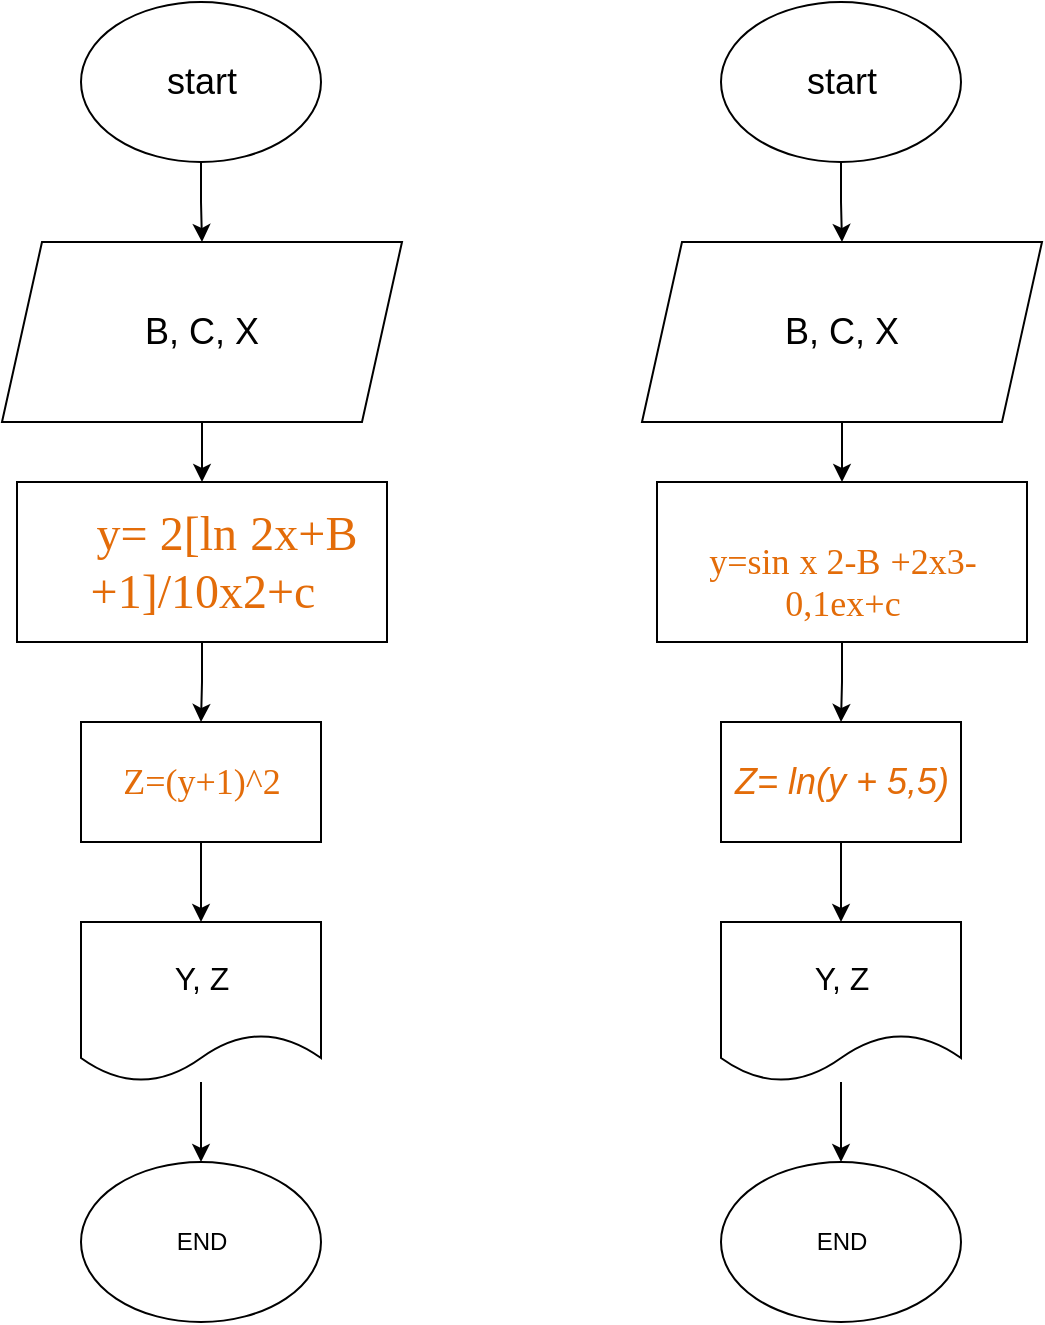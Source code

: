 <mxfile version="13.7.7" type="device"><diagram id="T8VC3DaSi1NvUt7SP9G1" name="Page-1"><mxGraphModel dx="1450" dy="647" grid="1" gridSize="10" guides="1" tooltips="1" connect="1" arrows="1" fold="1" page="1" pageScale="1" pageWidth="850" pageHeight="1100" math="0" shadow="0"><root><mxCell id="0"/><mxCell id="1" parent="0"/><mxCell id="iRcFySbRncHgROPfg-CO-8" style="edgeStyle=orthogonalEdgeStyle;rounded=0;orthogonalLoop=1;jettySize=auto;html=1;entryX=0.5;entryY=0;entryDx=0;entryDy=0;" edge="1" parent="1" source="iRcFySbRncHgROPfg-CO-1" target="iRcFySbRncHgROPfg-CO-2"><mxGeometry relative="1" as="geometry"/></mxCell><mxCell id="iRcFySbRncHgROPfg-CO-1" value="&lt;font style=&quot;font-size: 18px&quot;&gt;start&lt;/font&gt;" style="ellipse;whiteSpace=wrap;html=1;" vertex="1" parent="1"><mxGeometry x="199.5" y="40" width="120" height="80" as="geometry"/></mxCell><mxCell id="iRcFySbRncHgROPfg-CO-9" style="edgeStyle=orthogonalEdgeStyle;rounded=0;orthogonalLoop=1;jettySize=auto;html=1;" edge="1" parent="1" source="iRcFySbRncHgROPfg-CO-2" target="iRcFySbRncHgROPfg-CO-3"><mxGeometry relative="1" as="geometry"/></mxCell><mxCell id="iRcFySbRncHgROPfg-CO-2" value="&lt;font style=&quot;font-size: 18px&quot;&gt;B, C, X&lt;/font&gt;" style="shape=parallelogram;perimeter=parallelogramPerimeter;whiteSpace=wrap;html=1;fixedSize=1;" vertex="1" parent="1"><mxGeometry x="160" y="160" width="200" height="90" as="geometry"/></mxCell><mxCell id="iRcFySbRncHgROPfg-CO-10" style="edgeStyle=orthogonalEdgeStyle;rounded=0;orthogonalLoop=1;jettySize=auto;html=1;entryX=0.5;entryY=0;entryDx=0;entryDy=0;" edge="1" parent="1" source="iRcFySbRncHgROPfg-CO-3" target="iRcFySbRncHgROPfg-CO-6"><mxGeometry relative="1" as="geometry"/></mxCell><mxCell id="iRcFySbRncHgROPfg-CO-3" value="&lt;span id=&quot;docs-internal-guid-538f057e-7fff-d242-9f1e-3fc2e41252ab&quot;&gt;&lt;font style=&quot;font-size: 24px&quot;&gt;&lt;span style=&quot;font-family: &amp;#34;cambria math&amp;#34; , serif ; color: rgb(227 , 108 , 9) ; background-color: transparent ; vertical-align: baseline&quot;&gt;&amp;nbsp; &amp;nbsp; y= &lt;/span&gt;&lt;span style=&quot;font-family: &amp;#34;cambria math&amp;#34; , serif ; color: rgb(227 , 108 , 9) ; background-color: transparent ; vertical-align: baseline&quot;&gt;2[&lt;/span&gt;&lt;span style=&quot;font-family: &amp;#34;cambria math&amp;#34; , serif ; color: rgb(227 , 108 , 9) ; background-color: transparent ; vertical-align: baseline&quot;&gt;ln&lt;/span&gt;&lt;span style=&quot;font-family: &amp;#34;calibri&amp;#34; , sans-serif ; color: rgb(227 , 108 , 9) ; background-color: transparent ; vertical-align: baseline&quot;&gt; &lt;/span&gt;&lt;span style=&quot;font-family: &amp;#34;cambria math&amp;#34; , serif ; color: rgb(227 , 108 , 9) ; background-color: transparent ; vertical-align: baseline&quot;&gt;2x+B&lt;/span&gt;&lt;span style=&quot;font-family: &amp;#34;calibri&amp;#34; , sans-serif ; color: rgb(227 , 108 , 9) ; background-color: transparent ; vertical-align: baseline&quot;&gt; &lt;/span&gt;&lt;span style=&quot;font-family: &amp;#34;cambria math&amp;#34; , serif ; color: rgb(227 , 108 , 9) ; background-color: transparent ; vertical-align: baseline&quot;&gt;+1]/&lt;/span&gt;&lt;span style=&quot;font-family: &amp;#34;cambria math&amp;#34; , serif ; color: rgb(227 , 108 , 9) ; background-color: transparent ; vertical-align: baseline&quot;&gt;10&lt;/span&gt;&lt;span style=&quot;font-family: &amp;#34;cambria math&amp;#34; , serif ; color: rgb(227 , 108 , 9) ; background-color: transparent ; vertical-align: baseline&quot;&gt;x&lt;/span&gt;&lt;span style=&quot;font-family: &amp;#34;cambria math&amp;#34; , serif ; color: rgb(227 , 108 , 9) ; background-color: transparent ; vertical-align: baseline&quot;&gt;2&lt;/span&gt;&lt;span style=&quot;font-family: &amp;#34;cambria math&amp;#34; , serif ; color: rgb(227 , 108 , 9) ; background-color: transparent ; vertical-align: baseline&quot;&gt;+c&lt;/span&gt;&lt;/font&gt;&lt;/span&gt;" style="rounded=0;whiteSpace=wrap;html=1;" vertex="1" parent="1"><mxGeometry x="167.5" y="280" width="185" height="80" as="geometry"/></mxCell><mxCell id="iRcFySbRncHgROPfg-CO-12" style="edgeStyle=orthogonalEdgeStyle;rounded=0;orthogonalLoop=1;jettySize=auto;html=1;" edge="1" parent="1" source="iRcFySbRncHgROPfg-CO-5" target="iRcFySbRncHgROPfg-CO-7"><mxGeometry relative="1" as="geometry"/></mxCell><mxCell id="iRcFySbRncHgROPfg-CO-5" value="&lt;font size=&quot;3&quot;&gt;Y, Z&lt;/font&gt;" style="shape=document;whiteSpace=wrap;html=1;boundedLbl=1;" vertex="1" parent="1"><mxGeometry x="199.5" y="500" width="120" height="80" as="geometry"/></mxCell><mxCell id="iRcFySbRncHgROPfg-CO-11" style="edgeStyle=orthogonalEdgeStyle;rounded=0;orthogonalLoop=1;jettySize=auto;html=1;" edge="1" parent="1" source="iRcFySbRncHgROPfg-CO-6" target="iRcFySbRncHgROPfg-CO-5"><mxGeometry relative="1" as="geometry"/></mxCell><mxCell id="iRcFySbRncHgROPfg-CO-6" value="&lt;span id=&quot;docs-internal-guid-8f5b6a67-7fff-4b72-e42b-bb7d8e65f32f&quot;&gt;&lt;font style=&quot;font-size: 18px&quot;&gt;&lt;span style=&quot;font-family: &amp;#34;cambria math&amp;#34; , serif ; color: rgb(227 , 108 , 9) ; background-color: transparent ; vertical-align: baseline&quot;&gt;Z=(&lt;/span&gt;&lt;span style=&quot;font-family: &amp;#34;cambria math&amp;#34; , serif ; color: rgb(227 , 108 , 9) ; background-color: transparent ; vertical-align: baseline&quot;&gt;y+1)^&lt;/span&gt;&lt;span style=&quot;font-family: &amp;#34;cambria math&amp;#34; , serif ; color: rgb(227 , 108 , 9) ; background-color: transparent ; vertical-align: baseline&quot;&gt;2&lt;/span&gt;&lt;/font&gt;&lt;/span&gt;" style="rounded=0;whiteSpace=wrap;html=1;" vertex="1" parent="1"><mxGeometry x="199.5" y="400" width="120" height="60" as="geometry"/></mxCell><mxCell id="iRcFySbRncHgROPfg-CO-7" value="END" style="ellipse;whiteSpace=wrap;html=1;" vertex="1" parent="1"><mxGeometry x="199.5" y="620" width="120" height="80" as="geometry"/></mxCell><mxCell id="iRcFySbRncHgROPfg-CO-13" style="edgeStyle=orthogonalEdgeStyle;rounded=0;orthogonalLoop=1;jettySize=auto;html=1;entryX=0.5;entryY=0;entryDx=0;entryDy=0;" edge="1" source="iRcFySbRncHgROPfg-CO-14" target="iRcFySbRncHgROPfg-CO-16" parent="1"><mxGeometry relative="1" as="geometry"/></mxCell><mxCell id="iRcFySbRncHgROPfg-CO-14" value="&lt;font style=&quot;font-size: 18px&quot;&gt;start&lt;/font&gt;" style="ellipse;whiteSpace=wrap;html=1;" vertex="1" parent="1"><mxGeometry x="519.5" y="40" width="120" height="80" as="geometry"/></mxCell><mxCell id="iRcFySbRncHgROPfg-CO-15" style="edgeStyle=orthogonalEdgeStyle;rounded=0;orthogonalLoop=1;jettySize=auto;html=1;" edge="1" source="iRcFySbRncHgROPfg-CO-16" target="iRcFySbRncHgROPfg-CO-18" parent="1"><mxGeometry relative="1" as="geometry"/></mxCell><mxCell id="iRcFySbRncHgROPfg-CO-16" value="&lt;font style=&quot;font-size: 18px&quot;&gt;B, C, X&lt;/font&gt;" style="shape=parallelogram;perimeter=parallelogramPerimeter;whiteSpace=wrap;html=1;fixedSize=1;" vertex="1" parent="1"><mxGeometry x="480" y="160" width="200" height="90" as="geometry"/></mxCell><mxCell id="iRcFySbRncHgROPfg-CO-17" style="edgeStyle=orthogonalEdgeStyle;rounded=0;orthogonalLoop=1;jettySize=auto;html=1;entryX=0.5;entryY=0;entryDx=0;entryDy=0;" edge="1" source="iRcFySbRncHgROPfg-CO-18" target="iRcFySbRncHgROPfg-CO-22" parent="1"><mxGeometry relative="1" as="geometry"/></mxCell><mxCell id="iRcFySbRncHgROPfg-CO-18" value="&lt;span id=&quot;docs-internal-guid-e0bb50c0-7fff-f00a-a4b8-38d8bd756f60&quot;&gt;&lt;font style=&quot;font-size: 18px&quot;&gt;&lt;p dir=&quot;ltr&quot; style=&quot;line-height: 1.2 ; margin-top: 0pt ; margin-bottom: 0pt&quot;&gt;&lt;span style=&quot;font-family: &amp;#34;calibri&amp;#34; , sans-serif ; color: rgb(227 , 108 , 9) ; background-color: transparent ; font-style: italic ; vertical-align: baseline&quot;&gt;&amp;nbsp;&lt;/span&gt;&lt;/p&gt;&lt;span style=&quot;font-family: &amp;#34;cambria math&amp;#34; , serif ; color: rgb(227 , 108 , 9) ; background-color: transparent ; vertical-align: baseline&quot;&gt;y=&lt;/span&gt;&lt;span style=&quot;font-family: &amp;#34;cambria math&amp;#34; , serif ; color: rgb(227 , 108 , 9) ; background-color: transparent ; vertical-align: baseline&quot;&gt;sin&lt;/span&gt;&lt;span style=&quot;font-family: &amp;#34;calibri&amp;#34; , sans-serif ; color: rgb(227 , 108 , 9) ; background-color: transparent ; vertical-align: baseline&quot;&gt; &lt;/span&gt;&lt;span style=&quot;font-family: &amp;#34;cambria math&amp;#34; , serif ; color: rgb(227 , 108 , 9) ; background-color: transparent ; vertical-align: baseline&quot;&gt;x &lt;/span&gt;&lt;span style=&quot;font-family: &amp;#34;cambria math&amp;#34; , serif ; color: rgb(227 , 108 , 9) ; background-color: transparent ; vertical-align: baseline&quot;&gt;2&lt;/span&gt;&lt;span style=&quot;font-family: &amp;#34;cambria math&amp;#34; , serif ; color: rgb(227 , 108 , 9) ; background-color: transparent ; vertical-align: baseline&quot;&gt;-B&lt;/span&gt;&lt;span style=&quot;font-family: &amp;#34;calibri&amp;#34; , sans-serif ; color: rgb(227 , 108 , 9) ; background-color: transparent ; vertical-align: baseline&quot;&gt; &lt;/span&gt;&lt;span style=&quot;font-family: &amp;#34;cambria math&amp;#34; , serif ; color: rgb(227 , 108 , 9) ; background-color: transparent ; vertical-align: baseline&quot;&gt;+2&lt;/span&gt;&lt;span style=&quot;font-family: &amp;#34;cambria math&amp;#34; , serif ; color: rgb(227 , 108 , 9) ; background-color: transparent ; vertical-align: baseline&quot;&gt;x&lt;/span&gt;&lt;span style=&quot;font-family: &amp;#34;cambria math&amp;#34; , serif ; color: rgb(227 , 108 , 9) ; background-color: transparent ; vertical-align: baseline&quot;&gt;3&lt;/span&gt;&lt;span style=&quot;font-family: &amp;#34;cambria math&amp;#34; , serif ; color: rgb(227 , 108 , 9) ; background-color: transparent ; vertical-align: baseline&quot;&gt;-0,1&lt;/span&gt;&lt;span style=&quot;font-family: &amp;#34;cambria math&amp;#34; , serif ; color: rgb(227 , 108 , 9) ; background-color: transparent ; vertical-align: baseline&quot;&gt;e&lt;/span&gt;&lt;span style=&quot;font-family: &amp;#34;cambria math&amp;#34; , serif ; color: rgb(227 , 108 , 9) ; background-color: transparent ; vertical-align: baseline&quot;&gt;x+c&lt;/span&gt;&lt;/font&gt;&lt;/span&gt;" style="rounded=0;whiteSpace=wrap;html=1;" vertex="1" parent="1"><mxGeometry x="487.5" y="280" width="185" height="80" as="geometry"/></mxCell><mxCell id="iRcFySbRncHgROPfg-CO-19" style="edgeStyle=orthogonalEdgeStyle;rounded=0;orthogonalLoop=1;jettySize=auto;html=1;" edge="1" source="iRcFySbRncHgROPfg-CO-20" target="iRcFySbRncHgROPfg-CO-23" parent="1"><mxGeometry relative="1" as="geometry"/></mxCell><mxCell id="iRcFySbRncHgROPfg-CO-20" value="&lt;font size=&quot;3&quot;&gt;Y, Z&lt;/font&gt;" style="shape=document;whiteSpace=wrap;html=1;boundedLbl=1;" vertex="1" parent="1"><mxGeometry x="519.5" y="500" width="120" height="80" as="geometry"/></mxCell><mxCell id="iRcFySbRncHgROPfg-CO-21" style="edgeStyle=orthogonalEdgeStyle;rounded=0;orthogonalLoop=1;jettySize=auto;html=1;" edge="1" source="iRcFySbRncHgROPfg-CO-22" target="iRcFySbRncHgROPfg-CO-20" parent="1"><mxGeometry relative="1" as="geometry"/></mxCell><mxCell id="iRcFySbRncHgROPfg-CO-22" value="&lt;span id=&quot;docs-internal-guid-c999d9a8-7fff-6d86-1ffa-e229f2b0bbab&quot;&gt;&lt;span style=&quot;font-family: &amp;#34;calibri&amp;#34; , sans-serif ; color: rgb(227 , 108 , 9) ; background-color: transparent ; font-style: italic ; vertical-align: baseline&quot;&gt;&lt;font style=&quot;font-size: 18px&quot;&gt;Z= ln(y + 5,5)&lt;/font&gt;&lt;/span&gt;&lt;/span&gt;" style="rounded=0;whiteSpace=wrap;html=1;" vertex="1" parent="1"><mxGeometry x="519.5" y="400" width="120" height="60" as="geometry"/></mxCell><mxCell id="iRcFySbRncHgROPfg-CO-23" value="END" style="ellipse;whiteSpace=wrap;html=1;" vertex="1" parent="1"><mxGeometry x="519.5" y="620" width="120" height="80" as="geometry"/></mxCell></root></mxGraphModel></diagram></mxfile>